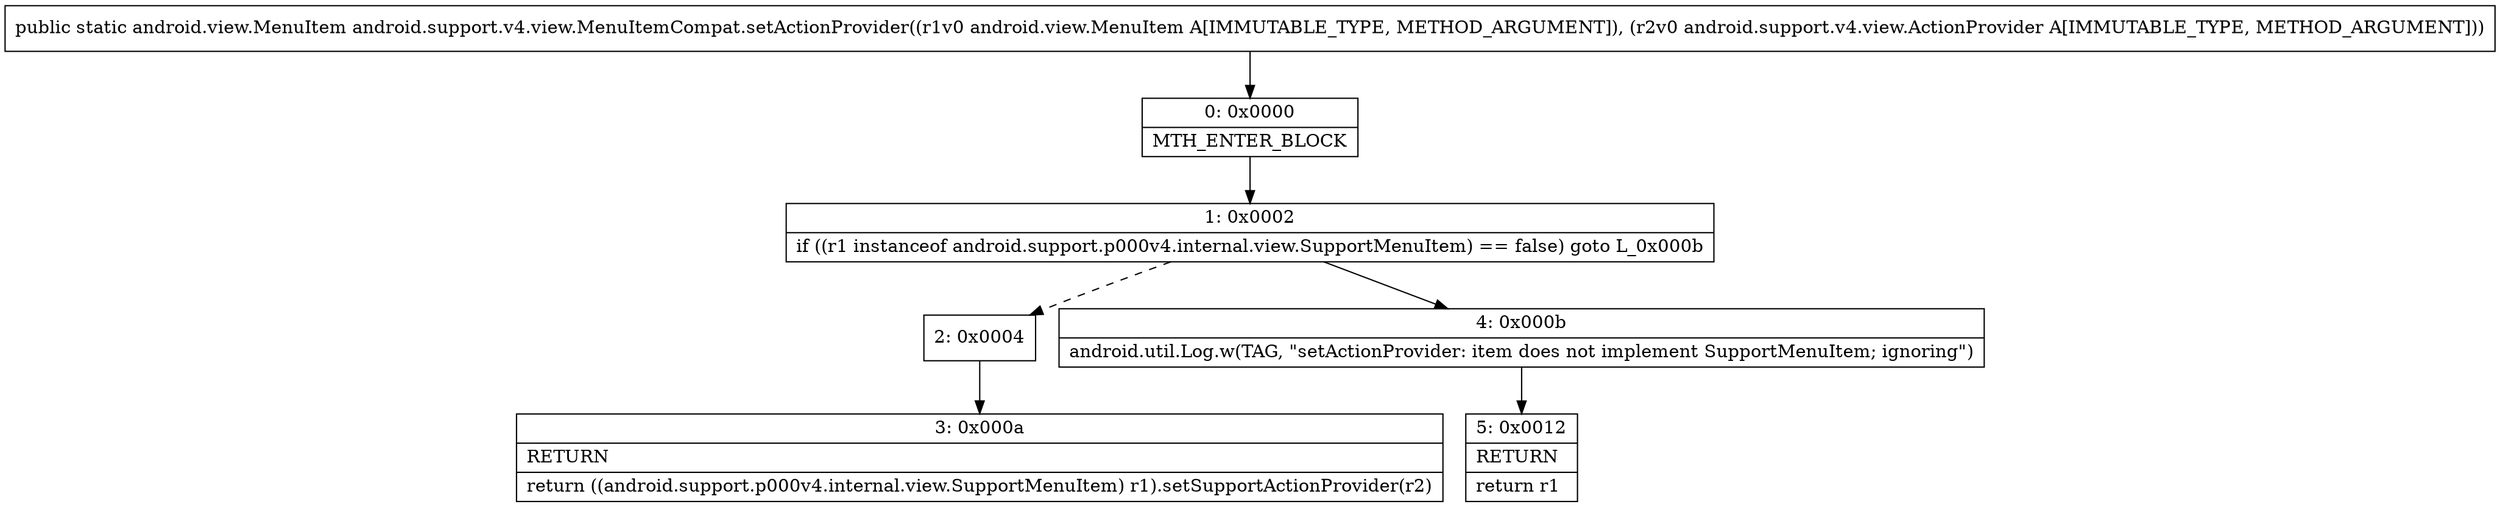 digraph "CFG forandroid.support.v4.view.MenuItemCompat.setActionProvider(Landroid\/view\/MenuItem;Landroid\/support\/v4\/view\/ActionProvider;)Landroid\/view\/MenuItem;" {
Node_0 [shape=record,label="{0\:\ 0x0000|MTH_ENTER_BLOCK\l}"];
Node_1 [shape=record,label="{1\:\ 0x0002|if ((r1 instanceof android.support.p000v4.internal.view.SupportMenuItem) == false) goto L_0x000b\l}"];
Node_2 [shape=record,label="{2\:\ 0x0004}"];
Node_3 [shape=record,label="{3\:\ 0x000a|RETURN\l|return ((android.support.p000v4.internal.view.SupportMenuItem) r1).setSupportActionProvider(r2)\l}"];
Node_4 [shape=record,label="{4\:\ 0x000b|android.util.Log.w(TAG, \"setActionProvider: item does not implement SupportMenuItem; ignoring\")\l}"];
Node_5 [shape=record,label="{5\:\ 0x0012|RETURN\l|return r1\l}"];
MethodNode[shape=record,label="{public static android.view.MenuItem android.support.v4.view.MenuItemCompat.setActionProvider((r1v0 android.view.MenuItem A[IMMUTABLE_TYPE, METHOD_ARGUMENT]), (r2v0 android.support.v4.view.ActionProvider A[IMMUTABLE_TYPE, METHOD_ARGUMENT])) }"];
MethodNode -> Node_0;
Node_0 -> Node_1;
Node_1 -> Node_2[style=dashed];
Node_1 -> Node_4;
Node_2 -> Node_3;
Node_4 -> Node_5;
}

